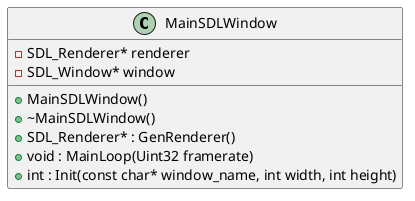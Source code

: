@startuml
class MainSDLWindow{
  -SDL_Renderer* renderer
  -SDL_Window* window
  +MainSDLWindow()
  +~MainSDLWindow()
  +SDL_Renderer* : GenRenderer()
  +void : MainLoop(Uint32 framerate)
  +int : Init(const char* window_name, int width, int height)
}
@enduml